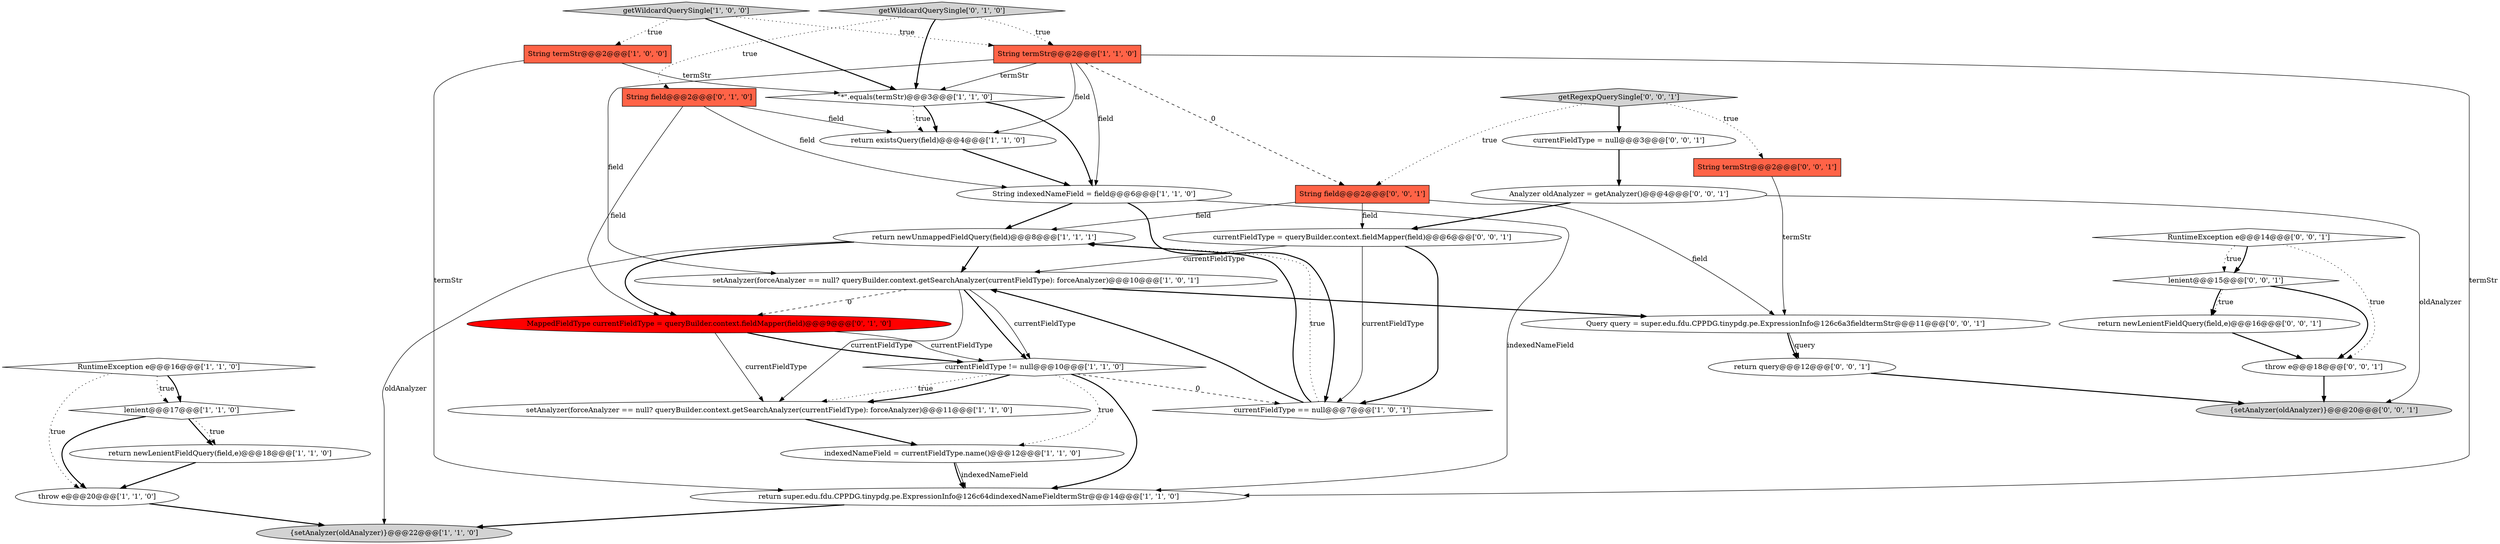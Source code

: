 digraph {
13 [style = filled, label = "setAnalyzer(forceAnalyzer == null? queryBuilder.context.getSearchAnalyzer(currentFieldType): forceAnalyzer)@@@11@@@['1', '1', '0']", fillcolor = white, shape = ellipse image = "AAA0AAABBB1BBB"];
8 [style = filled, label = "String termStr@@@2@@@['1', '1', '0']", fillcolor = tomato, shape = box image = "AAA0AAABBB1BBB"];
10 [style = filled, label = "return newUnmappedFieldQuery(field)@@@8@@@['1', '1', '1']", fillcolor = white, shape = ellipse image = "AAA0AAABBB1BBB"];
32 [style = filled, label = "RuntimeException e@@@14@@@['0', '0', '1']", fillcolor = white, shape = diamond image = "AAA0AAABBB3BBB"];
2 [style = filled, label = "return existsQuery(field)@@@4@@@['1', '1', '0']", fillcolor = white, shape = ellipse image = "AAA0AAABBB1BBB"];
15 [style = filled, label = "getWildcardQuerySingle['1', '0', '0']", fillcolor = lightgray, shape = diamond image = "AAA0AAABBB1BBB"];
23 [style = filled, label = "String termStr@@@2@@@['0', '0', '1']", fillcolor = tomato, shape = box image = "AAA0AAABBB3BBB"];
18 [style = filled, label = "getWildcardQuerySingle['0', '1', '0']", fillcolor = lightgray, shape = diamond image = "AAA0AAABBB2BBB"];
31 [style = filled, label = "return query@@@12@@@['0', '0', '1']", fillcolor = white, shape = ellipse image = "AAA0AAABBB3BBB"];
19 [style = filled, label = "String field@@@2@@@['0', '1', '0']", fillcolor = tomato, shape = box image = "AAA0AAABBB2BBB"];
17 [style = filled, label = "String indexedNameField = field@@@6@@@['1', '1', '0']", fillcolor = white, shape = ellipse image = "AAA0AAABBB1BBB"];
24 [style = filled, label = "String field@@@2@@@['0', '0', '1']", fillcolor = tomato, shape = box image = "AAA0AAABBB3BBB"];
22 [style = filled, label = "return newLenientFieldQuery(field,e)@@@16@@@['0', '0', '1']", fillcolor = white, shape = ellipse image = "AAA0AAABBB3BBB"];
1 [style = filled, label = "setAnalyzer(forceAnalyzer == null? queryBuilder.context.getSearchAnalyzer(currentFieldType): forceAnalyzer)@@@10@@@['1', '0', '1']", fillcolor = white, shape = ellipse image = "AAA0AAABBB1BBB"];
20 [style = filled, label = "MappedFieldType currentFieldType = queryBuilder.context.fieldMapper(field)@@@9@@@['0', '1', '0']", fillcolor = red, shape = ellipse image = "AAA1AAABBB2BBB"];
26 [style = filled, label = "getRegexpQuerySingle['0', '0', '1']", fillcolor = lightgray, shape = diamond image = "AAA0AAABBB3BBB"];
11 [style = filled, label = "RuntimeException e@@@16@@@['1', '1', '0']", fillcolor = white, shape = diamond image = "AAA0AAABBB1BBB"];
5 [style = filled, label = "currentFieldType == null@@@7@@@['1', '0', '1']", fillcolor = white, shape = diamond image = "AAA0AAABBB1BBB"];
29 [style = filled, label = "throw e@@@18@@@['0', '0', '1']", fillcolor = white, shape = ellipse image = "AAA0AAABBB3BBB"];
28 [style = filled, label = "Analyzer oldAnalyzer = getAnalyzer()@@@4@@@['0', '0', '1']", fillcolor = white, shape = ellipse image = "AAA0AAABBB3BBB"];
0 [style = filled, label = "String termStr@@@2@@@['1', '0', '0']", fillcolor = tomato, shape = box image = "AAA0AAABBB1BBB"];
27 [style = filled, label = "{setAnalyzer(oldAnalyzer)}@@@20@@@['0', '0', '1']", fillcolor = lightgray, shape = ellipse image = "AAA0AAABBB3BBB"];
30 [style = filled, label = "currentFieldType = queryBuilder.context.fieldMapper(field)@@@6@@@['0', '0', '1']", fillcolor = white, shape = ellipse image = "AAA0AAABBB3BBB"];
25 [style = filled, label = "lenient@@@15@@@['0', '0', '1']", fillcolor = white, shape = diamond image = "AAA0AAABBB3BBB"];
6 [style = filled, label = "currentFieldType != null@@@10@@@['1', '1', '0']", fillcolor = white, shape = diamond image = "AAA0AAABBB1BBB"];
4 [style = filled, label = "indexedNameField = currentFieldType.name()@@@12@@@['1', '1', '0']", fillcolor = white, shape = ellipse image = "AAA0AAABBB1BBB"];
7 [style = filled, label = "return super.edu.fdu.CPPDG.tinypdg.pe.ExpressionInfo@126c64dindexedNameFieldtermStr@@@14@@@['1', '1', '0']", fillcolor = white, shape = ellipse image = "AAA0AAABBB1BBB"];
9 [style = filled, label = "return newLenientFieldQuery(field,e)@@@18@@@['1', '1', '0']", fillcolor = white, shape = ellipse image = "AAA0AAABBB1BBB"];
3 [style = filled, label = "throw e@@@20@@@['1', '1', '0']", fillcolor = white, shape = ellipse image = "AAA0AAABBB1BBB"];
33 [style = filled, label = "Query query = super.edu.fdu.CPPDG.tinypdg.pe.ExpressionInfo@126c6a3fieldtermStr@@@11@@@['0', '0', '1']", fillcolor = white, shape = ellipse image = "AAA0AAABBB3BBB"];
16 [style = filled, label = "\"*\".equals(termStr)@@@3@@@['1', '1', '0']", fillcolor = white, shape = diamond image = "AAA0AAABBB1BBB"];
12 [style = filled, label = "lenient@@@17@@@['1', '1', '0']", fillcolor = white, shape = diamond image = "AAA0AAABBB1BBB"];
14 [style = filled, label = "{setAnalyzer(oldAnalyzer)}@@@22@@@['1', '1', '0']", fillcolor = lightgray, shape = ellipse image = "AAA0AAABBB1BBB"];
21 [style = filled, label = "currentFieldType = null@@@3@@@['0', '0', '1']", fillcolor = white, shape = ellipse image = "AAA0AAABBB3BBB"];
2->17 [style = bold, label=""];
28->27 [style = solid, label="oldAnalyzer"];
17->10 [style = bold, label=""];
5->10 [style = bold, label=""];
17->5 [style = bold, label=""];
10->14 [style = solid, label="oldAnalyzer"];
10->20 [style = bold, label=""];
16->2 [style = dotted, label="true"];
0->16 [style = solid, label="termStr"];
28->30 [style = bold, label=""];
25->22 [style = bold, label=""];
5->10 [style = dotted, label="true"];
6->13 [style = dotted, label="true"];
11->12 [style = dotted, label="true"];
3->14 [style = bold, label=""];
18->19 [style = dotted, label="true"];
8->16 [style = solid, label="termStr"];
22->29 [style = bold, label=""];
4->7 [style = solid, label="indexedNameField"];
19->17 [style = solid, label="field"];
18->8 [style = dotted, label="true"];
26->23 [style = dotted, label="true"];
11->12 [style = bold, label=""];
24->33 [style = solid, label="field"];
16->17 [style = bold, label=""];
20->6 [style = bold, label=""];
25->29 [style = bold, label=""];
16->2 [style = bold, label=""];
8->24 [style = dashed, label="0"];
12->9 [style = bold, label=""];
20->13 [style = solid, label="currentFieldType"];
15->0 [style = dotted, label="true"];
15->16 [style = bold, label=""];
8->17 [style = solid, label="field"];
8->2 [style = solid, label="field"];
4->7 [style = bold, label=""];
21->28 [style = bold, label=""];
26->21 [style = bold, label=""];
7->14 [style = bold, label=""];
1->20 [style = dashed, label="0"];
5->1 [style = bold, label=""];
29->27 [style = bold, label=""];
1->33 [style = bold, label=""];
32->25 [style = dotted, label="true"];
1->6 [style = bold, label=""];
15->8 [style = dotted, label="true"];
6->4 [style = dotted, label="true"];
20->6 [style = solid, label="currentFieldType"];
31->27 [style = bold, label=""];
19->20 [style = solid, label="field"];
30->5 [style = bold, label=""];
8->7 [style = solid, label="termStr"];
24->30 [style = solid, label="field"];
26->24 [style = dotted, label="true"];
6->13 [style = bold, label=""];
32->25 [style = bold, label=""];
6->5 [style = dashed, label="0"];
30->1 [style = solid, label="currentFieldType"];
25->22 [style = dotted, label="true"];
0->7 [style = solid, label="termStr"];
8->1 [style = solid, label="field"];
1->13 [style = solid, label="currentFieldType"];
9->3 [style = bold, label=""];
33->31 [style = bold, label=""];
19->2 [style = solid, label="field"];
33->31 [style = solid, label="query"];
12->3 [style = bold, label=""];
32->29 [style = dotted, label="true"];
24->10 [style = solid, label="field"];
17->7 [style = solid, label="indexedNameField"];
30->5 [style = solid, label="currentFieldType"];
6->7 [style = bold, label=""];
10->1 [style = bold, label=""];
11->3 [style = dotted, label="true"];
1->6 [style = solid, label="currentFieldType"];
23->33 [style = solid, label="termStr"];
12->9 [style = dotted, label="true"];
13->4 [style = bold, label=""];
18->16 [style = bold, label=""];
}

